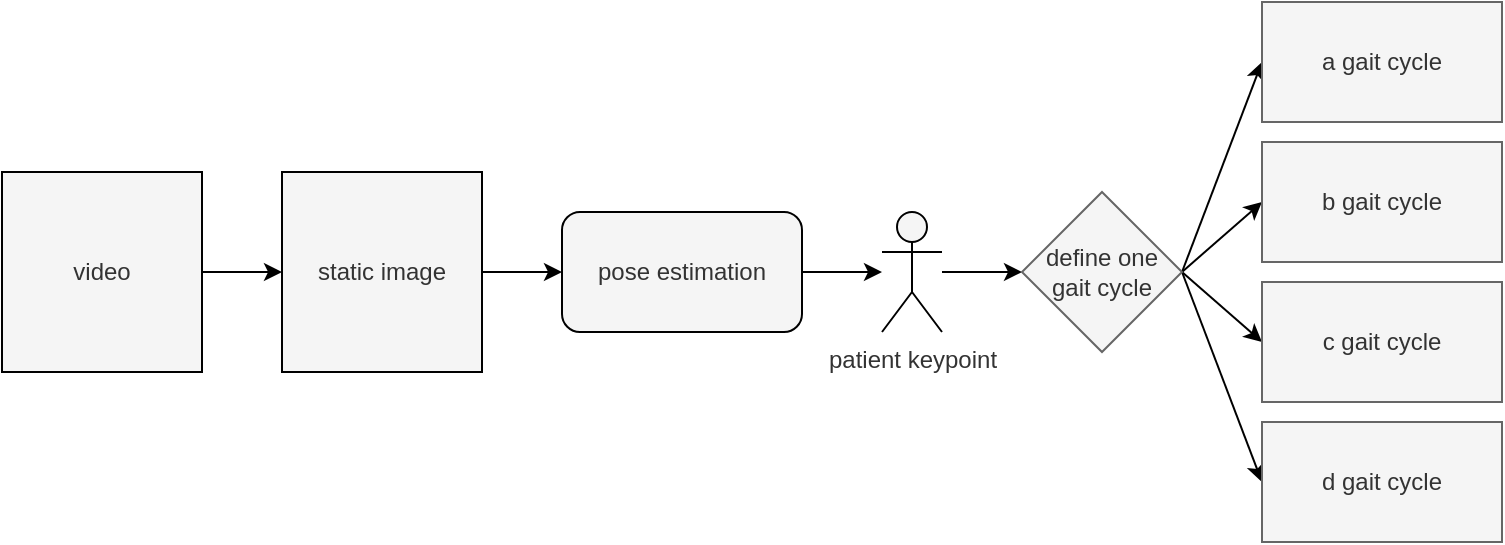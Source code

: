 <mxfile>
    <diagram id="Os5JPxO0lozD0gvnCGAL" name="define one gait cycle">
        <mxGraphModel dx="1168" dy="958" grid="1" gridSize="10" guides="1" tooltips="1" connect="1" arrows="1" fold="1" page="0" pageScale="1" pageWidth="827" pageHeight="1169" background="#ffffff" math="1" shadow="0">
            <root>
                <mxCell id="0"/>
                <mxCell id="1" parent="0"/>
                <mxCell id="6" value="" style="edgeStyle=none;html=1;fillColor=#f5f5f5;strokeColor=#000000;snapToPoint=0;fixDash=0;editable=1;movable=1;resizable=1;rotatable=1;deletable=1;connectable=1;" edge="1" parent="1" source="2" target="3">
                    <mxGeometry relative="1" as="geometry"/>
                </mxCell>
                <mxCell id="2" value="video" style="whiteSpace=wrap;html=1;aspect=fixed;fillColor=#f5f5f5;strokeColor=#000000;fontColor=#333333;snapToPoint=0;fixDash=0;editable=1;movable=1;resizable=1;rotatable=1;deletable=1;connectable=1;" vertex="1" parent="1">
                    <mxGeometry x="-470" y="50" width="100" height="100" as="geometry"/>
                </mxCell>
                <mxCell id="8" value="" style="edgeStyle=none;html=1;fillColor=#f5f5f5;strokeColor=#000000;snapToPoint=0;fixDash=0;editable=1;movable=1;resizable=1;rotatable=1;deletable=1;connectable=1;" edge="1" parent="1" source="3" target="7">
                    <mxGeometry relative="1" as="geometry"/>
                </mxCell>
                <mxCell id="3" value="static image" style="whiteSpace=wrap;html=1;aspect=fixed;fillColor=#f5f5f5;strokeColor=#000000;fontColor=#333333;snapToPoint=0;fixDash=0;editable=1;movable=1;resizable=1;rotatable=1;deletable=1;connectable=1;" vertex="1" parent="1">
                    <mxGeometry x="-330" y="50" width="100" height="100" as="geometry"/>
                </mxCell>
                <mxCell id="10" value="" style="edgeStyle=none;html=1;fillColor=#f5f5f5;strokeColor=#000000;snapToPoint=0;fixDash=0;editable=1;movable=1;resizable=1;rotatable=1;deletable=1;connectable=1;" edge="1" parent="1" source="7" target="9">
                    <mxGeometry relative="1" as="geometry"/>
                </mxCell>
                <mxCell id="7" value="pose estimation" style="rounded=1;whiteSpace=wrap;html=1;fillColor=#f5f5f5;strokeColor=#000000;fontColor=#333333;snapToPoint=0;fixDash=0;editable=1;movable=1;resizable=1;rotatable=1;deletable=1;connectable=1;" vertex="1" parent="1">
                    <mxGeometry x="-190" y="70" width="120" height="60" as="geometry"/>
                </mxCell>
                <mxCell id="15" value="" style="edgeStyle=none;html=1;strokeColor=#000000;" edge="1" parent="1" source="9" target="12">
                    <mxGeometry relative="1" as="geometry"/>
                </mxCell>
                <mxCell id="9" value="patient keypoint" style="shape=umlActor;verticalLabelPosition=bottom;verticalAlign=top;html=1;outlineConnect=0;fillColor=#f5f5f5;strokeColor=#000000;fontColor=#333333;snapToPoint=0;fixDash=0;editable=1;movable=1;resizable=1;rotatable=1;deletable=1;connectable=1;" vertex="1" parent="1">
                    <mxGeometry x="-30" y="70" width="30" height="60" as="geometry"/>
                </mxCell>
                <mxCell id="20" style="edgeStyle=none;html=1;entryX=0;entryY=0.5;entryDx=0;entryDy=0;strokeColor=#000000;exitX=1;exitY=0.5;exitDx=0;exitDy=0;" edge="1" parent="1" source="12" target="16">
                    <mxGeometry relative="1" as="geometry"/>
                </mxCell>
                <mxCell id="21" style="edgeStyle=none;html=1;entryX=0;entryY=0.5;entryDx=0;entryDy=0;strokeColor=#000000;exitX=1;exitY=0.5;exitDx=0;exitDy=0;" edge="1" parent="1" source="12" target="17">
                    <mxGeometry relative="1" as="geometry"/>
                </mxCell>
                <mxCell id="22" style="edgeStyle=none;html=1;entryX=0;entryY=0.5;entryDx=0;entryDy=0;strokeColor=#000000;exitX=1;exitY=0.5;exitDx=0;exitDy=0;" edge="1" parent="1" source="12" target="18">
                    <mxGeometry relative="1" as="geometry"/>
                </mxCell>
                <mxCell id="23" style="edgeStyle=none;html=1;entryX=0;entryY=0.5;entryDx=0;entryDy=0;strokeColor=#000000;exitX=1;exitY=0.5;exitDx=0;exitDy=0;" edge="1" parent="1" source="12" target="19">
                    <mxGeometry relative="1" as="geometry"/>
                </mxCell>
                <mxCell id="12" value="define one gait cycle" style="rhombus;whiteSpace=wrap;html=1;strokeColor=#666666;fillColor=#f5f5f5;fontColor=#333333;" vertex="1" parent="1">
                    <mxGeometry x="40" y="60" width="80" height="80" as="geometry"/>
                </mxCell>
                <mxCell id="16" value="a gait cycle" style="rounded=0;whiteSpace=wrap;html=1;strokeColor=#666666;fillColor=#f5f5f5;fontColor=#333333;" vertex="1" parent="1">
                    <mxGeometry x="160" y="-35" width="120" height="60" as="geometry"/>
                </mxCell>
                <mxCell id="17" value="b gait cycle" style="rounded=0;whiteSpace=wrap;html=1;strokeColor=#666666;fillColor=#f5f5f5;fontColor=#333333;" vertex="1" parent="1">
                    <mxGeometry x="160" y="35" width="120" height="60" as="geometry"/>
                </mxCell>
                <mxCell id="18" value="c gait cycle" style="rounded=0;whiteSpace=wrap;html=1;strokeColor=#666666;fillColor=#f5f5f5;fontColor=#333333;" vertex="1" parent="1">
                    <mxGeometry x="160" y="105" width="120" height="60" as="geometry"/>
                </mxCell>
                <mxCell id="19" value="d gait cycle" style="rounded=0;whiteSpace=wrap;html=1;strokeColor=#666666;fillColor=#f5f5f5;fontColor=#333333;" vertex="1" parent="1">
                    <mxGeometry x="160" y="175" width="120" height="60" as="geometry"/>
                </mxCell>
            </root>
        </mxGraphModel>
    </diagram>
</mxfile>